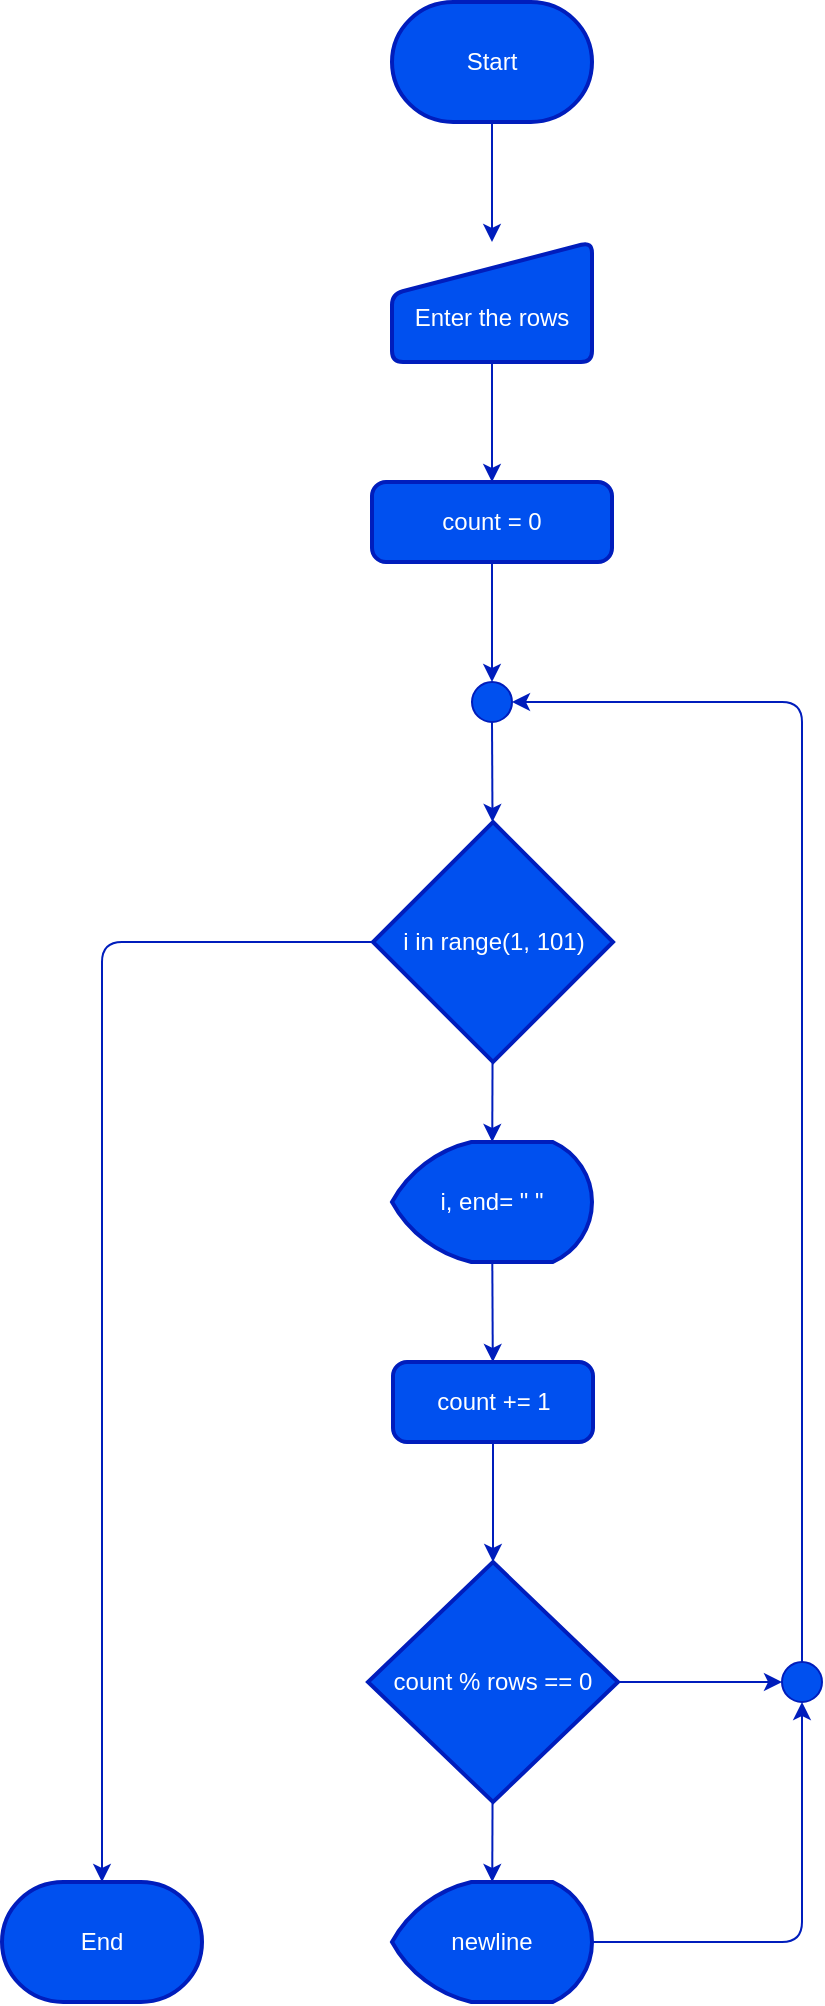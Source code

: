 <mxfile>
    <diagram id="_WpbTiEnSOsQ2hUaaEId" name="Page-1">
        <mxGraphModel dx="734" dy="585" grid="1" gridSize="10" guides="1" tooltips="1" connect="1" arrows="1" fold="1" page="1" pageScale="1" pageWidth="850" pageHeight="1100" math="0" shadow="0">
            <root>
                <mxCell id="0"/>
                <mxCell id="1" parent="0"/>
                <mxCell id="4" value="" style="edgeStyle=none;html=1;fillColor=#0050ef;strokeColor=#001DBC;" edge="1" parent="1" source="2" target="3">
                    <mxGeometry relative="1" as="geometry"/>
                </mxCell>
                <mxCell id="2" value="Start" style="strokeWidth=2;html=1;shape=mxgraph.flowchart.terminator;whiteSpace=wrap;fillColor=#0050ef;fontColor=#ffffff;strokeColor=#001DBC;" vertex="1" parent="1">
                    <mxGeometry x="375" y="20" width="100" height="60" as="geometry"/>
                </mxCell>
                <mxCell id="6" value="" style="edgeStyle=none;html=1;fillColor=#0050ef;strokeColor=#001DBC;" edge="1" parent="1" source="3" target="5">
                    <mxGeometry relative="1" as="geometry"/>
                </mxCell>
                <mxCell id="3" value="&lt;div&gt;&lt;br&gt;&lt;/div&gt;&lt;div&gt;&lt;br&gt;&lt;/div&gt;&lt;div&gt;Enter the rows&lt;/div&gt;&lt;div&gt;&lt;br&gt;&lt;/div&gt;" style="html=1;strokeWidth=2;shape=manualInput;whiteSpace=wrap;rounded=1;size=26;arcSize=11;fillColor=#0050ef;fontColor=#ffffff;strokeColor=#001DBC;" vertex="1" parent="1">
                    <mxGeometry x="375" y="140" width="100" height="60" as="geometry"/>
                </mxCell>
                <mxCell id="8" value="" style="edgeStyle=none;html=1;fillColor=#0050ef;strokeColor=#001DBC;" edge="1" parent="1" source="5" target="7">
                    <mxGeometry relative="1" as="geometry"/>
                </mxCell>
                <mxCell id="5" value="count = 0" style="rounded=1;whiteSpace=wrap;html=1;absoluteArcSize=1;arcSize=14;strokeWidth=2;fillColor=#0050ef;fontColor=#ffffff;strokeColor=#001DBC;" vertex="1" parent="1">
                    <mxGeometry x="365" y="260" width="120" height="40" as="geometry"/>
                </mxCell>
                <mxCell id="12" value="" style="edgeStyle=none;html=1;fillColor=#0050ef;strokeColor=#001DBC;" edge="1" parent="1" source="7" target="11">
                    <mxGeometry relative="1" as="geometry"/>
                </mxCell>
                <mxCell id="7" value="" style="ellipse;whiteSpace=wrap;html=1;aspect=fixed;fillColor=#0050ef;fontColor=#ffffff;strokeColor=#001DBC;" vertex="1" parent="1">
                    <mxGeometry x="415" y="360" width="20" height="20" as="geometry"/>
                </mxCell>
                <mxCell id="9" value="True" style="text;html=1;align=center;verticalAlign=middle;whiteSpace=wrap;rounded=0;fillColor=none;labelBackgroundColor=none;fontColor=#FFFFFF;" vertex="1" parent="1">
                    <mxGeometry x="365.5" y="560" width="60" height="30" as="geometry"/>
                </mxCell>
                <mxCell id="10" value="False" style="text;html=1;align=center;verticalAlign=middle;whiteSpace=wrap;rounded=0;fillColor=none;labelBackgroundColor=none;fontColor=#FFFFFF;" vertex="1" parent="1">
                    <mxGeometry x="280" y="450" width="60" height="30" as="geometry"/>
                </mxCell>
                <mxCell id="14" value="" style="edgeStyle=none;html=1;fillColor=#0050ef;strokeColor=#001DBC;" edge="1" parent="1" source="11" target="13">
                    <mxGeometry relative="1" as="geometry"/>
                </mxCell>
                <mxCell id="28" style="edgeStyle=none;html=1;entryX=0.5;entryY=0;entryDx=0;entryDy=0;entryPerimeter=0;fillColor=#0050ef;strokeColor=#001DBC;" edge="1" parent="1" source="11" target="27">
                    <mxGeometry relative="1" as="geometry">
                        <Array as="points">
                            <mxPoint x="230" y="490"/>
                        </Array>
                    </mxGeometry>
                </mxCell>
                <mxCell id="11" value="i in range(1, 101)" style="strokeWidth=2;html=1;shape=mxgraph.flowchart.decision;whiteSpace=wrap;fillColor=#0050ef;fontColor=#ffffff;strokeColor=#001DBC;" vertex="1" parent="1">
                    <mxGeometry x="365.5" y="430" width="120" height="120" as="geometry"/>
                </mxCell>
                <mxCell id="16" value="" style="edgeStyle=none;html=1;fillColor=#0050ef;strokeColor=#001DBC;" edge="1" parent="1" source="13" target="15">
                    <mxGeometry relative="1" as="geometry"/>
                </mxCell>
                <mxCell id="13" value="&lt;div&gt;&lt;br&gt;&lt;/div&gt;&lt;div&gt;i, end= &quot; &quot;&lt;/div&gt;&lt;div&gt;&lt;br&gt;&lt;/div&gt;" style="strokeWidth=2;html=1;shape=mxgraph.flowchart.display;whiteSpace=wrap;fillColor=#0050ef;fontColor=#ffffff;strokeColor=#001DBC;" vertex="1" parent="1">
                    <mxGeometry x="375" y="590" width="100" height="60" as="geometry"/>
                </mxCell>
                <mxCell id="19" value="" style="edgeStyle=none;html=1;fillColor=#0050ef;strokeColor=#001DBC;" edge="1" parent="1" source="15" target="17">
                    <mxGeometry relative="1" as="geometry"/>
                </mxCell>
                <mxCell id="15" value="count += 1" style="rounded=1;whiteSpace=wrap;html=1;absoluteArcSize=1;arcSize=14;strokeWidth=2;fillColor=#0050ef;fontColor=#ffffff;strokeColor=#001DBC;" vertex="1" parent="1">
                    <mxGeometry x="375.5" y="700" width="100" height="40" as="geometry"/>
                </mxCell>
                <mxCell id="20" value="" style="edgeStyle=none;html=1;fillColor=#0050ef;strokeColor=#001DBC;" edge="1" parent="1" source="17" target="18">
                    <mxGeometry relative="1" as="geometry"/>
                </mxCell>
                <mxCell id="23" value="" style="edgeStyle=none;html=1;fillColor=#0050ef;strokeColor=#001DBC;" edge="1" parent="1" source="17" target="21">
                    <mxGeometry relative="1" as="geometry"/>
                </mxCell>
                <mxCell id="17" value="&lt;div&gt;&lt;br&gt;&lt;/div&gt;&lt;div&gt;count % rows == 0&lt;/div&gt;&lt;div&gt;&lt;br&gt;&lt;/div&gt;" style="strokeWidth=2;html=1;shape=mxgraph.flowchart.decision;whiteSpace=wrap;fillColor=#0050ef;fontColor=#ffffff;strokeColor=#001DBC;" vertex="1" parent="1">
                    <mxGeometry x="363" y="800" width="125" height="120" as="geometry"/>
                </mxCell>
                <mxCell id="22" style="edgeStyle=none;html=1;entryX=0.5;entryY=1;entryDx=0;entryDy=0;fillColor=#0050ef;strokeColor=#001DBC;" edge="1" parent="1" source="18" target="21">
                    <mxGeometry relative="1" as="geometry">
                        <Array as="points">
                            <mxPoint x="580" y="990"/>
                        </Array>
                    </mxGeometry>
                </mxCell>
                <mxCell id="18" value="newline" style="strokeWidth=2;html=1;shape=mxgraph.flowchart.display;whiteSpace=wrap;fillColor=#0050ef;fontColor=#ffffff;strokeColor=#001DBC;" vertex="1" parent="1">
                    <mxGeometry x="375" y="960" width="100" height="60" as="geometry"/>
                </mxCell>
                <mxCell id="26" style="edgeStyle=none;html=1;entryX=1;entryY=0.5;entryDx=0;entryDy=0;fillColor=#0050ef;strokeColor=#001DBC;" edge="1" parent="1" source="21" target="7">
                    <mxGeometry relative="1" as="geometry">
                        <Array as="points">
                            <mxPoint x="580" y="370"/>
                        </Array>
                    </mxGeometry>
                </mxCell>
                <mxCell id="21" value="" style="ellipse;whiteSpace=wrap;html=1;aspect=fixed;fillColor=#0050ef;fontColor=#ffffff;strokeColor=#001DBC;" vertex="1" parent="1">
                    <mxGeometry x="570" y="850" width="20" height="20" as="geometry"/>
                </mxCell>
                <mxCell id="24" value="True" style="text;html=1;align=center;verticalAlign=middle;whiteSpace=wrap;rounded=0;fillColor=none;labelBackgroundColor=none;fontColor=#FFFFFF;" vertex="1" parent="1">
                    <mxGeometry x="365.5" y="930" width="60" height="30" as="geometry"/>
                </mxCell>
                <mxCell id="25" value="False" style="text;html=1;align=center;verticalAlign=middle;whiteSpace=wrap;rounded=0;fillColor=none;labelBackgroundColor=none;fontColor=#FFFFFF;" vertex="1" parent="1">
                    <mxGeometry x="500" y="830" width="60" height="30" as="geometry"/>
                </mxCell>
                <mxCell id="27" value="End" style="strokeWidth=2;html=1;shape=mxgraph.flowchart.terminator;whiteSpace=wrap;fillColor=#0050ef;fontColor=#ffffff;strokeColor=#001DBC;" vertex="1" parent="1">
                    <mxGeometry x="180" y="960" width="100" height="60" as="geometry"/>
                </mxCell>
            </root>
        </mxGraphModel>
    </diagram>
</mxfile>